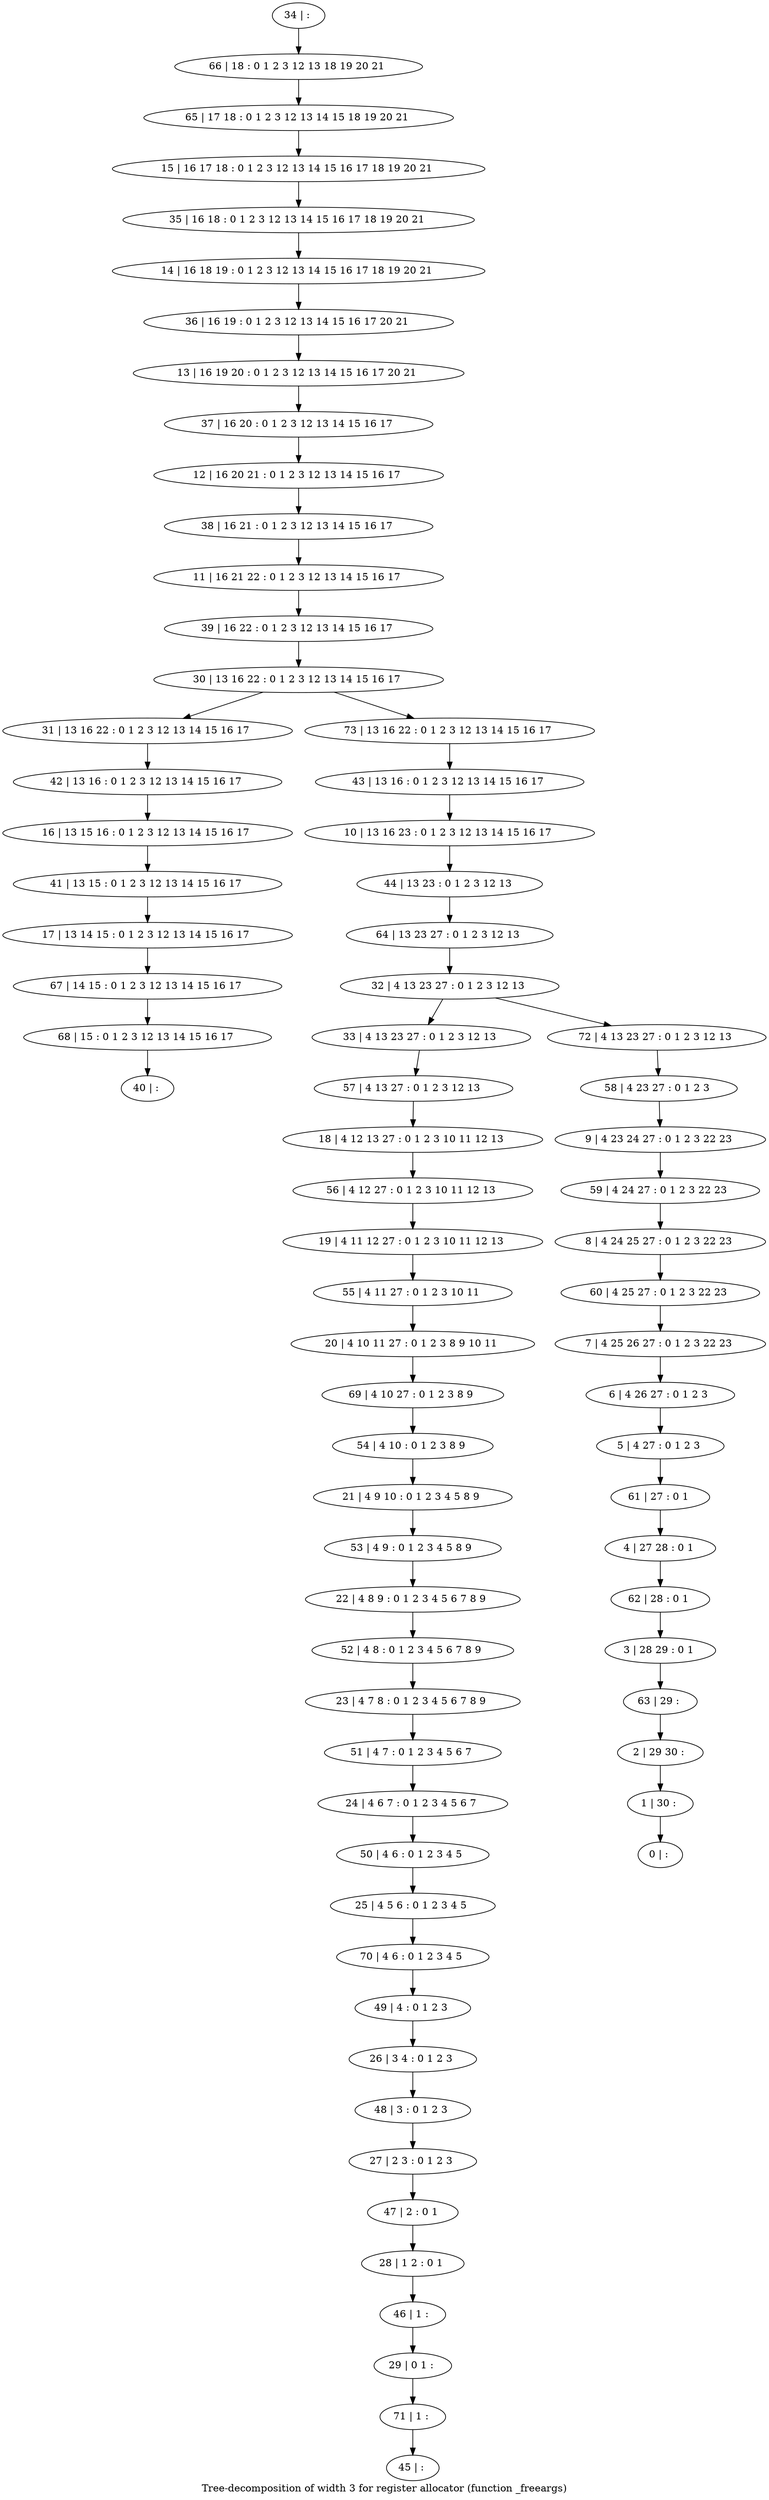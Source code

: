 digraph G {
graph [label="Tree-decomposition of width 3 for register allocator (function _freeargs)"]
0[label="0 | : "];
1[label="1 | 30 : "];
2[label="2 | 29 30 : "];
3[label="3 | 28 29 : 0 1 "];
4[label="4 | 27 28 : 0 1 "];
5[label="5 | 4 27 : 0 1 2 3 "];
6[label="6 | 4 26 27 : 0 1 2 3 "];
7[label="7 | 4 25 26 27 : 0 1 2 3 22 23 "];
8[label="8 | 4 24 25 27 : 0 1 2 3 22 23 "];
9[label="9 | 4 23 24 27 : 0 1 2 3 22 23 "];
10[label="10 | 13 16 23 : 0 1 2 3 12 13 14 15 16 17 "];
11[label="11 | 16 21 22 : 0 1 2 3 12 13 14 15 16 17 "];
12[label="12 | 16 20 21 : 0 1 2 3 12 13 14 15 16 17 "];
13[label="13 | 16 19 20 : 0 1 2 3 12 13 14 15 16 17 20 21 "];
14[label="14 | 16 18 19 : 0 1 2 3 12 13 14 15 16 17 18 19 20 21 "];
15[label="15 | 16 17 18 : 0 1 2 3 12 13 14 15 16 17 18 19 20 21 "];
16[label="16 | 13 15 16 : 0 1 2 3 12 13 14 15 16 17 "];
17[label="17 | 13 14 15 : 0 1 2 3 12 13 14 15 16 17 "];
18[label="18 | 4 12 13 27 : 0 1 2 3 10 11 12 13 "];
19[label="19 | 4 11 12 27 : 0 1 2 3 10 11 12 13 "];
20[label="20 | 4 10 11 27 : 0 1 2 3 8 9 10 11 "];
21[label="21 | 4 9 10 : 0 1 2 3 4 5 8 9 "];
22[label="22 | 4 8 9 : 0 1 2 3 4 5 6 7 8 9 "];
23[label="23 | 4 7 8 : 0 1 2 3 4 5 6 7 8 9 "];
24[label="24 | 4 6 7 : 0 1 2 3 4 5 6 7 "];
25[label="25 | 4 5 6 : 0 1 2 3 4 5 "];
26[label="26 | 3 4 : 0 1 2 3 "];
27[label="27 | 2 3 : 0 1 2 3 "];
28[label="28 | 1 2 : 0 1 "];
29[label="29 | 0 1 : "];
30[label="30 | 13 16 22 : 0 1 2 3 12 13 14 15 16 17 "];
31[label="31 | 13 16 22 : 0 1 2 3 12 13 14 15 16 17 "];
32[label="32 | 4 13 23 27 : 0 1 2 3 12 13 "];
33[label="33 | 4 13 23 27 : 0 1 2 3 12 13 "];
34[label="34 | : "];
35[label="35 | 16 18 : 0 1 2 3 12 13 14 15 16 17 18 19 20 21 "];
36[label="36 | 16 19 : 0 1 2 3 12 13 14 15 16 17 20 21 "];
37[label="37 | 16 20 : 0 1 2 3 12 13 14 15 16 17 "];
38[label="38 | 16 21 : 0 1 2 3 12 13 14 15 16 17 "];
39[label="39 | 16 22 : 0 1 2 3 12 13 14 15 16 17 "];
40[label="40 | : "];
41[label="41 | 13 15 : 0 1 2 3 12 13 14 15 16 17 "];
42[label="42 | 13 16 : 0 1 2 3 12 13 14 15 16 17 "];
43[label="43 | 13 16 : 0 1 2 3 12 13 14 15 16 17 "];
44[label="44 | 13 23 : 0 1 2 3 12 13 "];
45[label="45 | : "];
46[label="46 | 1 : "];
47[label="47 | 2 : 0 1 "];
48[label="48 | 3 : 0 1 2 3 "];
49[label="49 | 4 : 0 1 2 3 "];
50[label="50 | 4 6 : 0 1 2 3 4 5 "];
51[label="51 | 4 7 : 0 1 2 3 4 5 6 7 "];
52[label="52 | 4 8 : 0 1 2 3 4 5 6 7 8 9 "];
53[label="53 | 4 9 : 0 1 2 3 4 5 8 9 "];
54[label="54 | 4 10 : 0 1 2 3 8 9 "];
55[label="55 | 4 11 27 : 0 1 2 3 10 11 "];
56[label="56 | 4 12 27 : 0 1 2 3 10 11 12 13 "];
57[label="57 | 4 13 27 : 0 1 2 3 12 13 "];
58[label="58 | 4 23 27 : 0 1 2 3 "];
59[label="59 | 4 24 27 : 0 1 2 3 22 23 "];
60[label="60 | 4 25 27 : 0 1 2 3 22 23 "];
61[label="61 | 27 : 0 1 "];
62[label="62 | 28 : 0 1 "];
63[label="63 | 29 : "];
64[label="64 | 13 23 27 : 0 1 2 3 12 13 "];
65[label="65 | 17 18 : 0 1 2 3 12 13 14 15 18 19 20 21 "];
66[label="66 | 18 : 0 1 2 3 12 13 18 19 20 21 "];
67[label="67 | 14 15 : 0 1 2 3 12 13 14 15 16 17 "];
68[label="68 | 15 : 0 1 2 3 12 13 14 15 16 17 "];
69[label="69 | 4 10 27 : 0 1 2 3 8 9 "];
70[label="70 | 4 6 : 0 1 2 3 4 5 "];
71[label="71 | 1 : "];
72[label="72 | 4 13 23 27 : 0 1 2 3 12 13 "];
73[label="73 | 13 16 22 : 0 1 2 3 12 13 14 15 16 17 "];
41->17 ;
16->41 ;
42->16 ;
31->42 ;
46->29 ;
28->46 ;
47->28 ;
27->47 ;
48->27 ;
26->48 ;
49->26 ;
50->25 ;
24->50 ;
51->24 ;
23->51 ;
52->23 ;
22->52 ;
53->22 ;
21->53 ;
54->21 ;
55->20 ;
19->55 ;
56->19 ;
18->56 ;
57->18 ;
33->57 ;
17->67 ;
68->40 ;
67->68 ;
69->54 ;
20->69 ;
70->49 ;
25->70 ;
71->45 ;
29->71 ;
34->66 ;
66->65 ;
65->15 ;
15->35 ;
35->14 ;
14->36 ;
36->13 ;
13->37 ;
37->12 ;
12->38 ;
38->11 ;
11->39 ;
39->30 ;
43->10 ;
10->44 ;
44->64 ;
64->32 ;
58->9 ;
9->59 ;
59->8 ;
8->60 ;
60->7 ;
7->6 ;
6->5 ;
5->61 ;
61->4 ;
4->62 ;
62->3 ;
3->63 ;
63->2 ;
2->1 ;
1->0 ;
72->58 ;
73->43 ;
32->33 ;
32->72 ;
30->31 ;
30->73 ;
}
